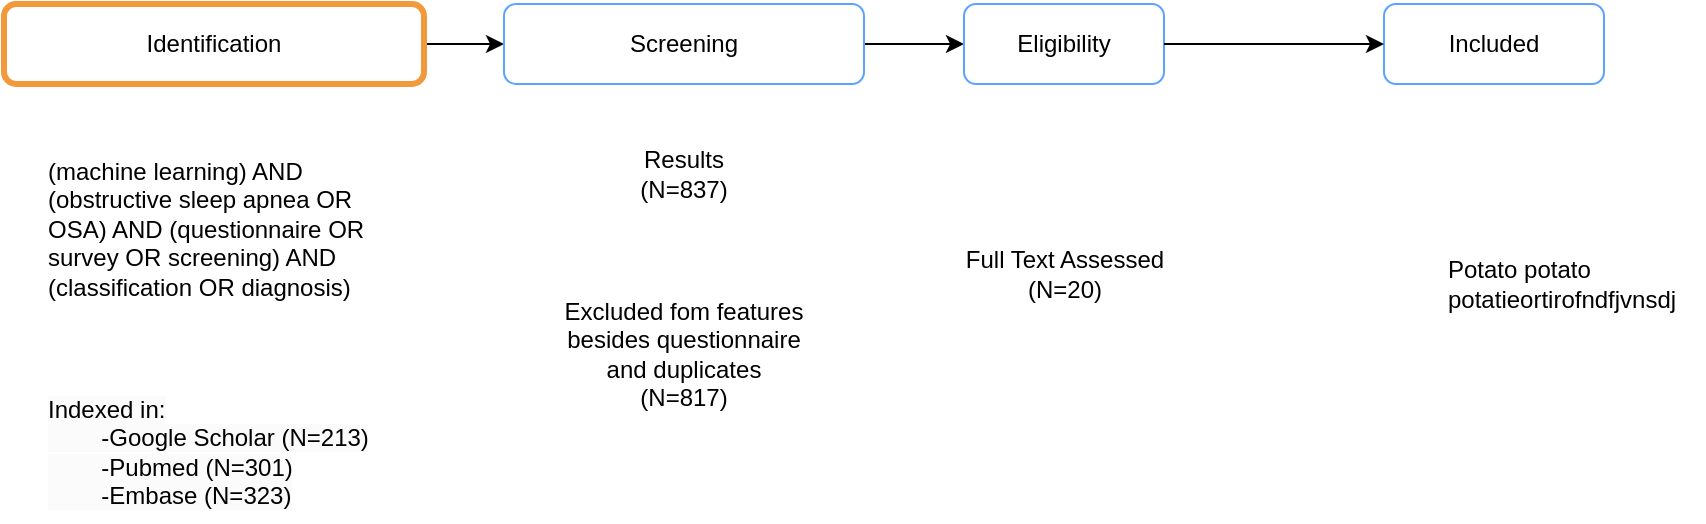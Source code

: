 <mxfile version="21.6.8" type="device">
  <diagram name="Page-1" id="zxsztDTPMvV-T1c_Gx10">
    <mxGraphModel dx="1052" dy="609" grid="1" gridSize="10" guides="1" tooltips="1" connect="1" arrows="1" fold="1" page="1" pageScale="1" pageWidth="850" pageHeight="1100" math="0" shadow="0">
      <root>
        <mxCell id="0" />
        <mxCell id="1" parent="0" />
        <mxCell id="Mj2D56HwuvFKjDnhpCIl-15" style="edgeStyle=orthogonalEdgeStyle;rounded=0;orthogonalLoop=1;jettySize=auto;html=1;exitX=1;exitY=0.5;exitDx=0;exitDy=0;entryX=0;entryY=0.5;entryDx=0;entryDy=0;" edge="1" parent="1" source="Mj2D56HwuvFKjDnhpCIl-2" target="Mj2D56HwuvFKjDnhpCIl-3">
          <mxGeometry relative="1" as="geometry" />
        </mxCell>
        <mxCell id="Mj2D56HwuvFKjDnhpCIl-16" style="edgeStyle=orthogonalEdgeStyle;rounded=0;orthogonalLoop=1;jettySize=auto;html=1;exitX=1;exitY=0.5;exitDx=0;exitDy=0;" edge="1" parent="1" source="Mj2D56HwuvFKjDnhpCIl-3" target="Mj2D56HwuvFKjDnhpCIl-5">
          <mxGeometry relative="1" as="geometry" />
        </mxCell>
        <mxCell id="Mj2D56HwuvFKjDnhpCIl-6" value="Included" style="rounded=1;whiteSpace=wrap;html=1;strokeColor=#5CA3FF;" vertex="1" parent="1">
          <mxGeometry x="790" y="240" width="110" height="40" as="geometry" />
        </mxCell>
        <mxCell id="Mj2D56HwuvFKjDnhpCIl-17" value="" style="group" vertex="1" connectable="0" parent="1">
          <mxGeometry x="350" y="240" width="180" height="239" as="geometry" />
        </mxCell>
        <mxCell id="Mj2D56HwuvFKjDnhpCIl-3" value="Screening" style="rounded=1;whiteSpace=wrap;html=1;strokeColor=#5CA3FF;" vertex="1" parent="Mj2D56HwuvFKjDnhpCIl-17">
          <mxGeometry width="180" height="40" as="geometry" />
        </mxCell>
        <mxCell id="Mj2D56HwuvFKjDnhpCIl-11" value="Results&lt;br&gt;(N=837)" style="text;html=1;strokeColor=none;fillColor=none;align=center;verticalAlign=middle;whiteSpace=wrap;rounded=0;" vertex="1" parent="Mj2D56HwuvFKjDnhpCIl-17">
          <mxGeometry x="25" y="70" width="130" height="30" as="geometry" />
        </mxCell>
        <mxCell id="Mj2D56HwuvFKjDnhpCIl-13" value="Excluded fom features besides questionnaire and duplicates&lt;br&gt;(N=817)" style="text;html=1;strokeColor=none;fillColor=none;align=center;verticalAlign=middle;whiteSpace=wrap;rounded=0;" vertex="1" parent="Mj2D56HwuvFKjDnhpCIl-17">
          <mxGeometry x="25" y="160" width="130" height="30" as="geometry" />
        </mxCell>
        <mxCell id="Mj2D56HwuvFKjDnhpCIl-19" value="" style="group" vertex="1" connectable="0" parent="1">
          <mxGeometry x="100" y="240" width="210" height="259" as="geometry" />
        </mxCell>
        <mxCell id="Mj2D56HwuvFKjDnhpCIl-2" value="Identification" style="rounded=1;whiteSpace=wrap;html=1;fillColor=default;strokeColor=#f1993b;strokeWidth=3;" vertex="1" parent="Mj2D56HwuvFKjDnhpCIl-19">
          <mxGeometry width="210" height="40" as="geometry" />
        </mxCell>
        <mxCell id="Mj2D56HwuvFKjDnhpCIl-8" value="(machine learning) AND (obstructive sleep apnea OR OSA) AND (questionnaire OR survey OR screening) AND (classification OR diagnosis) " style="text;whiteSpace=wrap;" vertex="1" parent="Mj2D56HwuvFKjDnhpCIl-19">
          <mxGeometry x="20" y="70" width="170" height="100" as="geometry" />
        </mxCell>
        <mxCell id="Mj2D56HwuvFKjDnhpCIl-10" value="&lt;span style=&quot;color: rgb(0, 0, 0); font-family: Helvetica; font-size: 12px; font-style: normal; font-variant-ligatures: normal; font-variant-caps: normal; font-weight: 400; letter-spacing: normal; orphans: 2; text-align: center; text-indent: 0px; text-transform: none; widows: 2; word-spacing: 0px; -webkit-text-stroke-width: 0px; background-color: rgb(251, 251, 251); text-decoration-thickness: initial; text-decoration-style: initial; text-decoration-color: initial; float: none; display: inline !important;&quot;&gt;Indexed in: &lt;br&gt;&lt;span style=&quot;white-space: pre;&quot;&gt;&#x9;&lt;/span&gt;-Google Scholar (N=213)&lt;br&gt;&amp;nbsp;&lt;span style=&quot;white-space: pre;&quot;&gt;&#x9;&lt;/span&gt;-Pubmed (N=301)&lt;br&gt;&lt;span style=&quot;white-space: pre;&quot;&gt;&#x9;&lt;/span&gt;-Embase (N=323)&lt;/span&gt;" style="text;whiteSpace=wrap;html=1;" vertex="1" parent="Mj2D56HwuvFKjDnhpCIl-19">
          <mxGeometry x="20" y="189" width="170" height="70" as="geometry" />
        </mxCell>
        <mxCell id="Mj2D56HwuvFKjDnhpCIl-20" value="" style="group" vertex="1" connectable="0" parent="1">
          <mxGeometry x="577.5" y="240" width="105" height="150" as="geometry" />
        </mxCell>
        <mxCell id="Mj2D56HwuvFKjDnhpCIl-5" value="Eligibility" style="rounded=1;whiteSpace=wrap;html=1;strokeColor=#5CA3FF;" vertex="1" parent="Mj2D56HwuvFKjDnhpCIl-20">
          <mxGeometry x="2.5" width="100" height="40" as="geometry" />
        </mxCell>
        <mxCell id="Mj2D56HwuvFKjDnhpCIl-14" value="Full Text Assessed&lt;br&gt;(N=20)" style="text;html=1;strokeColor=none;fillColor=none;align=center;verticalAlign=middle;whiteSpace=wrap;rounded=0;" vertex="1" parent="Mj2D56HwuvFKjDnhpCIl-20">
          <mxGeometry y="120" width="105" height="30" as="geometry" />
        </mxCell>
        <mxCell id="Mj2D56HwuvFKjDnhpCIl-21" style="edgeStyle=orthogonalEdgeStyle;rounded=0;orthogonalLoop=1;jettySize=auto;html=1;exitX=1;exitY=0.5;exitDx=0;exitDy=0;" edge="1" parent="1" source="Mj2D56HwuvFKjDnhpCIl-5" target="Mj2D56HwuvFKjDnhpCIl-6">
          <mxGeometry relative="1" as="geometry" />
        </mxCell>
        <mxCell id="Mj2D56HwuvFKjDnhpCIl-22" value="&lt;blockquote style=&quot;margin: 0 0 0 40px; border: none; padding: 0px;&quot;&gt;Potato potato potatieortirofndfjvnsdj&lt;/blockquote&gt;" style="text;html=1;strokeColor=none;fillColor=none;align=left;verticalAlign=middle;whiteSpace=wrap;rounded=0;" vertex="1" parent="1">
          <mxGeometry x="780" y="340" width="170" height="80" as="geometry" />
        </mxCell>
      </root>
    </mxGraphModel>
  </diagram>
</mxfile>
